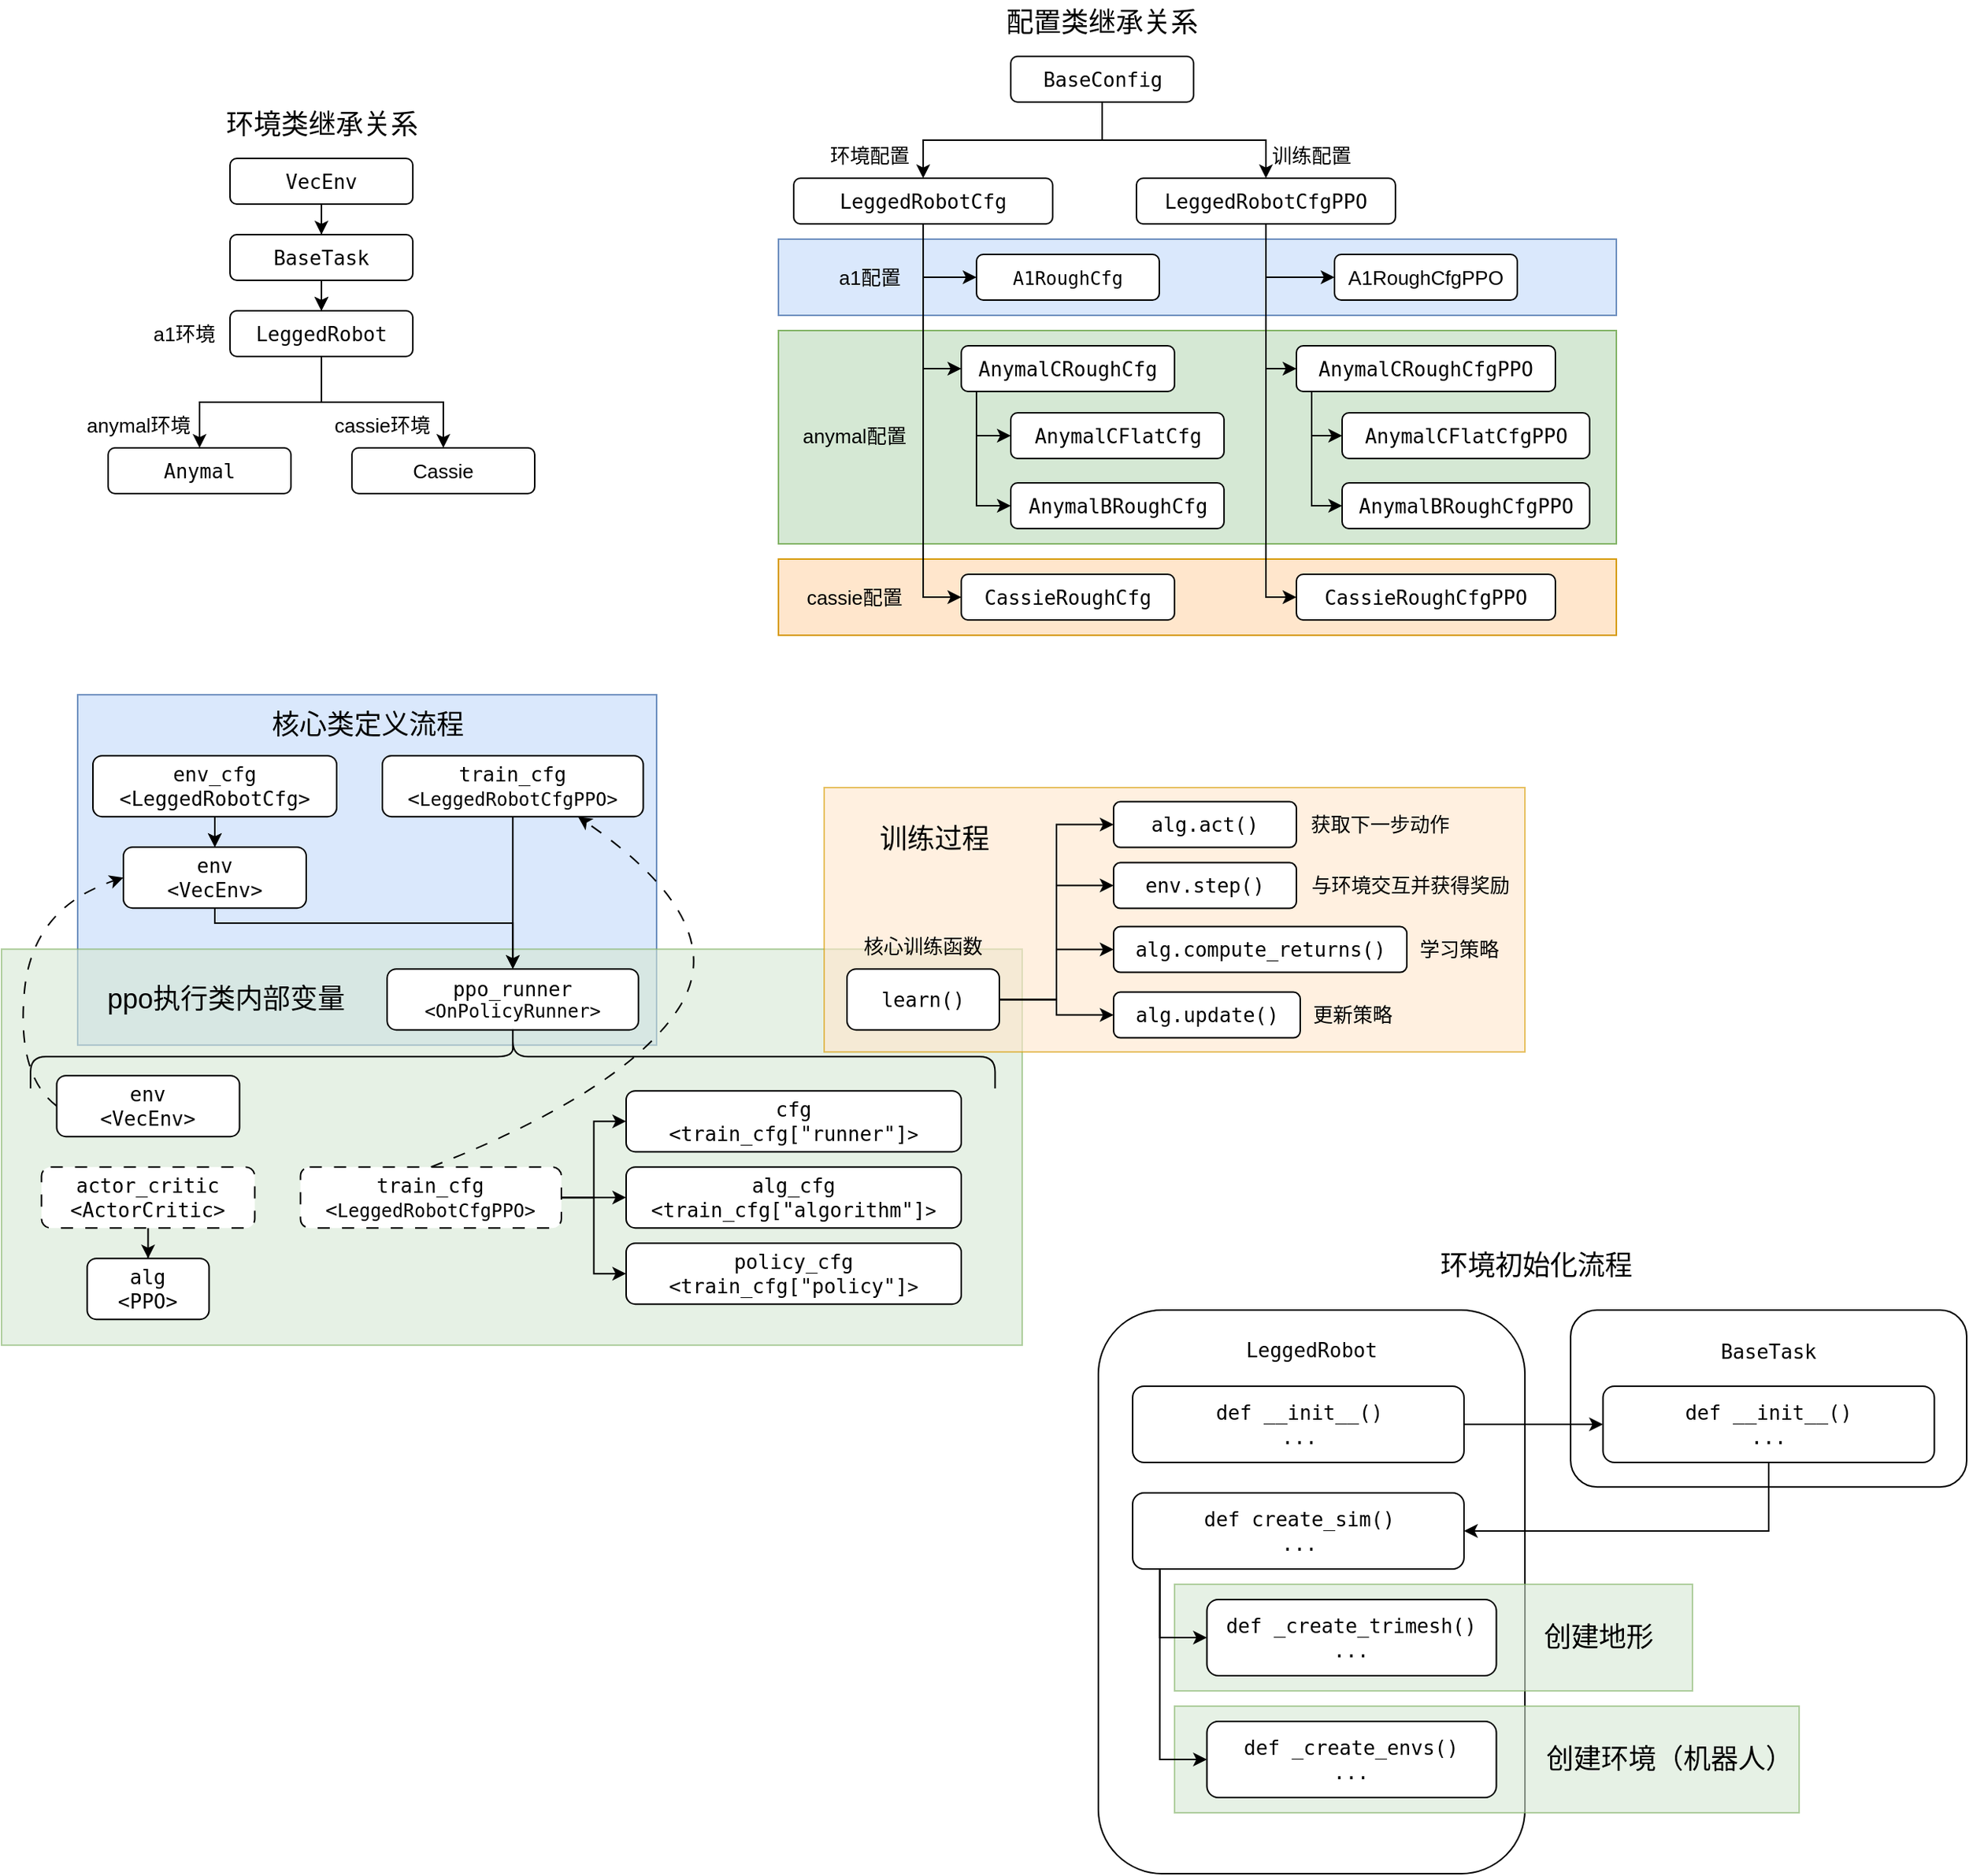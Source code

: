 <mxfile version="26.1.1">
  <diagram name="第 1 页" id="lFAaLo7huGlWTIp2Lcyf">
    <mxGraphModel dx="1609" dy="925" grid="1" gridSize="10" guides="1" tooltips="1" connect="1" arrows="1" fold="1" page="0" pageScale="1" pageWidth="1169" pageHeight="827" math="0" shadow="0">
      <root>
        <mxCell id="0" />
        <mxCell id="1" parent="0" />
        <mxCell id="sRRa5ox3voD3y4xhk1BD-7" value="&lt;div style=&quot;&quot;&gt;&lt;pre style=&quot;font-family: &amp;quot;JetBrains Mono&amp;quot;, monospace;&quot;&gt;&lt;font style=&quot;color: rgb(0, 0, 0); font-size: 13px;&quot;&gt;LeggedRobot&lt;/font&gt;&lt;/pre&gt;&lt;/div&gt;" style="whiteSpace=wrap;html=1;rounded=1;verticalAlign=top;labelPosition=center;verticalLabelPosition=middle;align=center;" vertex="1" parent="1">
          <mxGeometry x="780" y="870" width="280" height="370" as="geometry" />
        </mxCell>
        <mxCell id="sRRa5ox3voD3y4xhk1BD-22" value="" style="whiteSpace=wrap;html=1;fillColor=#d5e8d4;strokeColor=#82b366;opacity=60;" vertex="1" parent="1">
          <mxGeometry x="830" y="1130" width="410" height="70" as="geometry" />
        </mxCell>
        <mxCell id="sRRa5ox3voD3y4xhk1BD-21" value="" style="whiteSpace=wrap;html=1;fillColor=#d5e8d4;strokeColor=#82b366;opacity=60;" vertex="1" parent="1">
          <mxGeometry x="830" y="1050" width="340" height="70" as="geometry" />
        </mxCell>
        <mxCell id="aV0WmB5eCgnft24G8K-M-15" value="" style="whiteSpace=wrap;html=1;fillColor=#dae8fc;strokeColor=#6c8ebf;" parent="1" vertex="1">
          <mxGeometry x="110" y="466.07" width="380" height="230" as="geometry" />
        </mxCell>
        <mxCell id="aV0WmB5eCgnft24G8K-M-19" value="" style="whiteSpace=wrap;html=1;fillColor=#d5e8d4;strokeColor=#82b366;opacity=60;" parent="1" vertex="1">
          <mxGeometry x="60" y="633.07" width="670" height="260" as="geometry" />
        </mxCell>
        <mxCell id="UPVmFBT0MDqUm_56yAkY-56" value="" style="whiteSpace=wrap;html=1;fillColor=#ffe6cc;strokeColor=#d79b00;" parent="1" vertex="1">
          <mxGeometry x="570" y="377" width="550" height="50" as="geometry" />
        </mxCell>
        <mxCell id="UPVmFBT0MDqUm_56yAkY-54" value="" style="whiteSpace=wrap;html=1;fillColor=#d5e8d4;strokeColor=#82b366;" parent="1" vertex="1">
          <mxGeometry x="570" y="227" width="550" height="140" as="geometry" />
        </mxCell>
        <mxCell id="UPVmFBT0MDqUm_56yAkY-38" value="" style="whiteSpace=wrap;html=1;fillColor=#dae8fc;strokeColor=#6c8ebf;" parent="1" vertex="1">
          <mxGeometry x="570" y="167" width="550" height="50" as="geometry" />
        </mxCell>
        <mxCell id="Xk9EZmTTloKpiQCqurxU-3" value="" style="edgeStyle=orthogonalEdgeStyle;rounded=0;orthogonalLoop=1;jettySize=auto;html=1;" parent="1" source="Xk9EZmTTloKpiQCqurxU-1" target="Xk9EZmTTloKpiQCqurxU-2" edge="1">
          <mxGeometry relative="1" as="geometry" />
        </mxCell>
        <mxCell id="aV0WmB5eCgnft24G8K-M-26" value="" style="edgeStyle=orthogonalEdgeStyle;rounded=0;orthogonalLoop=1;jettySize=auto;html=1;" parent="1" source="Xk9EZmTTloKpiQCqurxU-1" target="Xk9EZmTTloKpiQCqurxU-4" edge="1">
          <mxGeometry relative="1" as="geometry" />
        </mxCell>
        <mxCell id="Xk9EZmTTloKpiQCqurxU-1" value="&lt;div&gt;&lt;pre style=&quot;font-family: &amp;quot;JetBrains Mono&amp;quot;, monospace;&quot;&gt;&lt;font style=&quot;color: rgb(0, 0, 0); font-size: 13px;&quot;&gt;VecEnv&lt;/font&gt;&lt;/pre&gt;&lt;/div&gt;" style="rounded=1;whiteSpace=wrap;html=1;" parent="1" vertex="1">
          <mxGeometry x="210" y="114" width="120" height="30" as="geometry" />
        </mxCell>
        <mxCell id="Xk9EZmTTloKpiQCqurxU-5" value="" style="edgeStyle=orthogonalEdgeStyle;rounded=0;orthogonalLoop=1;jettySize=auto;html=1;" parent="1" source="Xk9EZmTTloKpiQCqurxU-2" target="Xk9EZmTTloKpiQCqurxU-4" edge="1">
          <mxGeometry relative="1" as="geometry" />
        </mxCell>
        <mxCell id="Xk9EZmTTloKpiQCqurxU-2" value="&lt;div&gt;&lt;pre style=&quot;font-family: &amp;quot;JetBrains Mono&amp;quot;, monospace; font-size: 9.8pt;&quot;&gt;&lt;span&gt;&lt;font style=&quot;color: rgb(0, 0, 0);&quot;&gt;BaseTask&lt;/font&gt;&lt;/span&gt;&lt;/pre&gt;&lt;/div&gt;" style="whiteSpace=wrap;html=1;rounded=1;" parent="1" vertex="1">
          <mxGeometry x="210" y="164" width="120" height="30" as="geometry" />
        </mxCell>
        <mxCell id="Xk9EZmTTloKpiQCqurxU-9" value="" style="edgeStyle=orthogonalEdgeStyle;rounded=0;orthogonalLoop=1;jettySize=auto;html=1;" parent="1" source="Xk9EZmTTloKpiQCqurxU-4" target="Xk9EZmTTloKpiQCqurxU-8" edge="1">
          <mxGeometry relative="1" as="geometry" />
        </mxCell>
        <mxCell id="Xk9EZmTTloKpiQCqurxU-12" value="" style="edgeStyle=orthogonalEdgeStyle;rounded=0;orthogonalLoop=1;jettySize=auto;html=1;" parent="1" source="Xk9EZmTTloKpiQCqurxU-4" target="Xk9EZmTTloKpiQCqurxU-11" edge="1">
          <mxGeometry relative="1" as="geometry" />
        </mxCell>
        <mxCell id="Xk9EZmTTloKpiQCqurxU-4" value="&lt;div style=&quot;&quot;&gt;&lt;pre style=&quot;font-family: &amp;quot;JetBrains Mono&amp;quot;, monospace;&quot;&gt;&lt;font style=&quot;color: rgb(0, 0, 0); font-size: 13px;&quot;&gt;LeggedRobot&lt;/font&gt;&lt;/pre&gt;&lt;/div&gt;" style="whiteSpace=wrap;html=1;rounded=1;" parent="1" vertex="1">
          <mxGeometry x="210" y="214" width="120" height="30" as="geometry" />
        </mxCell>
        <mxCell id="Xk9EZmTTloKpiQCqurxU-6" value="&lt;font style=&quot;font-size: 18px;&quot;&gt;环境类继承关系&lt;/font&gt;" style="text;strokeColor=none;align=center;fillColor=none;html=1;verticalAlign=middle;whiteSpace=wrap;rounded=0;" parent="1" vertex="1">
          <mxGeometry x="202.5" y="77" width="135" height="30" as="geometry" />
        </mxCell>
        <mxCell id="Xk9EZmTTloKpiQCqurxU-7" value="&lt;font style=&quot;font-size: 13px;&quot;&gt;a1环境&lt;/font&gt;" style="text;strokeColor=none;align=center;fillColor=none;html=1;verticalAlign=middle;whiteSpace=wrap;rounded=0;" parent="1" vertex="1">
          <mxGeometry x="150" y="214" width="60" height="30" as="geometry" />
        </mxCell>
        <mxCell id="Xk9EZmTTloKpiQCqurxU-8" value="&lt;div style=&quot;&quot;&gt;&lt;pre style=&quot;font-family: &amp;quot;JetBrains Mono&amp;quot;, monospace;&quot;&gt;&lt;font style=&quot;color: rgb(0, 0, 0); font-size: 13px;&quot;&gt;Anymal&lt;/font&gt;&lt;/pre&gt;&lt;/div&gt;" style="whiteSpace=wrap;html=1;rounded=1;" parent="1" vertex="1">
          <mxGeometry x="130" y="304" width="120" height="30" as="geometry" />
        </mxCell>
        <mxCell id="Xk9EZmTTloKpiQCqurxU-10" value="&lt;font style=&quot;font-size: 13px;&quot;&gt;anymal环境&lt;/font&gt;" style="text;strokeColor=none;align=center;fillColor=none;html=1;verticalAlign=middle;whiteSpace=wrap;rounded=0;" parent="1" vertex="1">
          <mxGeometry x="110" y="274" width="80" height="30" as="geometry" />
        </mxCell>
        <mxCell id="Xk9EZmTTloKpiQCqurxU-11" value="&lt;font style=&quot;font-size: 13px;&quot;&gt;Cassie&lt;/font&gt;" style="whiteSpace=wrap;html=1;rounded=1;" parent="1" vertex="1">
          <mxGeometry x="290" y="304" width="120" height="30" as="geometry" />
        </mxCell>
        <mxCell id="Xk9EZmTTloKpiQCqurxU-13" value="&lt;font style=&quot;font-size: 13px;&quot;&gt;cassie环境&lt;/font&gt;" style="text;strokeColor=none;align=center;fillColor=none;html=1;verticalAlign=middle;whiteSpace=wrap;rounded=0;" parent="1" vertex="1">
          <mxGeometry x="270" y="274" width="80" height="30" as="geometry" />
        </mxCell>
        <mxCell id="UPVmFBT0MDqUm_56yAkY-1" value="" style="edgeStyle=orthogonalEdgeStyle;rounded=0;orthogonalLoop=1;jettySize=auto;html=1;" parent="1" source="UPVmFBT0MDqUm_56yAkY-2" target="UPVmFBT0MDqUm_56yAkY-4" edge="1">
          <mxGeometry relative="1" as="geometry" />
        </mxCell>
        <mxCell id="UPVmFBT0MDqUm_56yAkY-16" style="edgeStyle=orthogonalEdgeStyle;rounded=0;orthogonalLoop=1;jettySize=auto;html=1;exitX=0.5;exitY=1;exitDx=0;exitDy=0;entryX=0.5;entryY=0;entryDx=0;entryDy=0;" parent="1" source="UPVmFBT0MDqUm_56yAkY-2" target="UPVmFBT0MDqUm_56yAkY-14" edge="1">
          <mxGeometry relative="1" as="geometry" />
        </mxCell>
        <mxCell id="UPVmFBT0MDqUm_56yAkY-2" value="&lt;div&gt;&lt;pre style=&quot;font-family: &amp;quot;JetBrains Mono&amp;quot;, monospace;&quot;&gt;&lt;font style=&quot;color: rgb(0, 0, 0); font-size: 13px;&quot;&gt;BaseConfig&lt;/font&gt;&lt;/pre&gt;&lt;/div&gt;" style="rounded=1;whiteSpace=wrap;html=1;" parent="1" vertex="1">
          <mxGeometry x="722.5" y="47" width="120" height="30" as="geometry" />
        </mxCell>
        <mxCell id="UPVmFBT0MDqUm_56yAkY-24" style="edgeStyle=orthogonalEdgeStyle;rounded=0;orthogonalLoop=1;jettySize=auto;html=1;exitX=0.5;exitY=1;exitDx=0;exitDy=0;entryX=0;entryY=0.5;entryDx=0;entryDy=0;" parent="1" source="UPVmFBT0MDqUm_56yAkY-4" target="UPVmFBT0MDqUm_56yAkY-19" edge="1">
          <mxGeometry relative="1" as="geometry" />
        </mxCell>
        <mxCell id="UPVmFBT0MDqUm_56yAkY-35" style="edgeStyle=orthogonalEdgeStyle;rounded=0;orthogonalLoop=1;jettySize=auto;html=1;exitX=0.5;exitY=1;exitDx=0;exitDy=0;entryX=0;entryY=0.5;entryDx=0;entryDy=0;" parent="1" source="UPVmFBT0MDqUm_56yAkY-4" target="UPVmFBT0MDqUm_56yAkY-51" edge="1">
          <mxGeometry relative="1" as="geometry">
            <mxPoint x="910" y="252.0" as="targetPoint" />
          </mxGeometry>
        </mxCell>
        <mxCell id="UPVmFBT0MDqUm_56yAkY-36" style="edgeStyle=orthogonalEdgeStyle;rounded=0;orthogonalLoop=1;jettySize=auto;html=1;exitX=0.5;exitY=1;exitDx=0;exitDy=0;entryX=0;entryY=0.5;entryDx=0;entryDy=0;" parent="1" source="UPVmFBT0MDqUm_56yAkY-4" target="UPVmFBT0MDqUm_56yAkY-34" edge="1">
          <mxGeometry relative="1" as="geometry" />
        </mxCell>
        <mxCell id="UPVmFBT0MDqUm_56yAkY-4" value="&lt;pre style=&quot;&quot;&gt;&lt;font face=&quot;JetBrains Mono, monospace&quot;&gt;&lt;font style=&quot;font-size: 13px;&quot;&gt;LeggedRobotCfgPPO&lt;/font&gt;&lt;span style=&quot;font-size: 9.8pt;&quot;&gt;&lt;/span&gt;&lt;/font&gt;&lt;/pre&gt;" style="whiteSpace=wrap;html=1;rounded=1;" parent="1" vertex="1">
          <mxGeometry x="805" y="127" width="170" height="30" as="geometry" />
        </mxCell>
        <mxCell id="UPVmFBT0MDqUm_56yAkY-8" value="&lt;font style=&quot;font-size: 18px;&quot;&gt;配置类继承关系&lt;/font&gt;" style="text;strokeColor=none;align=center;fillColor=none;html=1;verticalAlign=middle;whiteSpace=wrap;rounded=0;" parent="1" vertex="1">
          <mxGeometry x="715" y="10" width="135" height="30" as="geometry" />
        </mxCell>
        <mxCell id="UPVmFBT0MDqUm_56yAkY-9" value="&lt;font style=&quot;font-size: 13px;&quot;&gt;a1配置&lt;/font&gt;" style="text;strokeColor=none;align=center;fillColor=none;html=1;verticalAlign=middle;whiteSpace=wrap;rounded=0;" parent="1" vertex="1">
          <mxGeometry x="600" y="177" width="60" height="30" as="geometry" />
        </mxCell>
        <mxCell id="UPVmFBT0MDqUm_56yAkY-11" value="&lt;font style=&quot;font-size: 13px;&quot;&gt;anymal配置&lt;/font&gt;" style="text;strokeColor=none;align=center;fillColor=none;html=1;verticalAlign=middle;whiteSpace=wrap;rounded=0;" parent="1" vertex="1">
          <mxGeometry x="580" y="281" width="80" height="30" as="geometry" />
        </mxCell>
        <mxCell id="UPVmFBT0MDqUm_56yAkY-13" value="&lt;font style=&quot;font-size: 13px;&quot;&gt;cassie配置&lt;/font&gt;" style="text;strokeColor=none;align=center;fillColor=none;html=1;verticalAlign=middle;whiteSpace=wrap;rounded=0;" parent="1" vertex="1">
          <mxGeometry x="580" y="387" width="80" height="30" as="geometry" />
        </mxCell>
        <mxCell id="UPVmFBT0MDqUm_56yAkY-18" style="edgeStyle=orthogonalEdgeStyle;rounded=0;orthogonalLoop=1;jettySize=auto;html=1;exitX=0.5;exitY=1;exitDx=0;exitDy=0;entryX=0;entryY=0.5;entryDx=0;entryDy=0;" parent="1" source="UPVmFBT0MDqUm_56yAkY-14" target="UPVmFBT0MDqUm_56yAkY-17" edge="1">
          <mxGeometry relative="1" as="geometry">
            <mxPoint x="690" y="227" as="targetPoint" />
            <Array as="points">
              <mxPoint x="665" y="192" />
            </Array>
          </mxGeometry>
        </mxCell>
        <mxCell id="UPVmFBT0MDqUm_56yAkY-30" style="edgeStyle=orthogonalEdgeStyle;rounded=0;orthogonalLoop=1;jettySize=auto;html=1;exitX=0.5;exitY=1;exitDx=0;exitDy=0;entryX=0;entryY=0.5;entryDx=0;entryDy=0;" parent="1" source="UPVmFBT0MDqUm_56yAkY-14" target="UPVmFBT0MDqUm_56yAkY-29" edge="1">
          <mxGeometry relative="1" as="geometry" />
        </mxCell>
        <mxCell id="UPVmFBT0MDqUm_56yAkY-37" style="edgeStyle=orthogonalEdgeStyle;rounded=0;orthogonalLoop=1;jettySize=auto;html=1;exitX=0.5;exitY=1;exitDx=0;exitDy=0;entryX=0;entryY=0.5;entryDx=0;entryDy=0;" parent="1" source="UPVmFBT0MDqUm_56yAkY-14" target="UPVmFBT0MDqUm_56yAkY-32" edge="1">
          <mxGeometry relative="1" as="geometry" />
        </mxCell>
        <mxCell id="UPVmFBT0MDqUm_56yAkY-14" value="&lt;pre style=&quot;&quot;&gt;&lt;font style=&quot;font-size: 13px;&quot; face=&quot;JetBrains Mono, monospace&quot;&gt;LeggedRobotCfg&lt;/font&gt;&lt;/pre&gt;" style="whiteSpace=wrap;html=1;rounded=1;" parent="1" vertex="1">
          <mxGeometry x="580" y="127" width="170" height="30" as="geometry" />
        </mxCell>
        <mxCell id="UPVmFBT0MDqUm_56yAkY-17" value="&lt;div style=&quot;&quot;&gt;&lt;pre style=&quot;&quot;&gt;&lt;font face=&quot;JetBrains Mono, monospace&quot;&gt;&lt;font&gt;A1RoughCfg&lt;/font&gt;&lt;span style=&quot;font-size: 9.8pt;&quot;&gt;&lt;/span&gt;&lt;/font&gt;&lt;/pre&gt;&lt;/div&gt;" style="whiteSpace=wrap;html=1;rounded=1;" parent="1" vertex="1">
          <mxGeometry x="700" y="177" width="120" height="30" as="geometry" />
        </mxCell>
        <mxCell id="UPVmFBT0MDqUm_56yAkY-19" value="&lt;font style=&quot;font-size: 13px;&quot;&gt;A1RoughCfgPPO&lt;/font&gt;" style="whiteSpace=wrap;html=1;rounded=1;" parent="1" vertex="1">
          <mxGeometry x="935" y="177" width="120" height="30" as="geometry" />
        </mxCell>
        <mxCell id="UPVmFBT0MDqUm_56yAkY-47" style="edgeStyle=orthogonalEdgeStyle;rounded=0;orthogonalLoop=1;jettySize=auto;html=1;exitX=0.25;exitY=1;exitDx=0;exitDy=0;entryX=0;entryY=0.5;entryDx=0;entryDy=0;" parent="1" source="UPVmFBT0MDqUm_56yAkY-29" target="UPVmFBT0MDqUm_56yAkY-40" edge="1">
          <mxGeometry relative="1" as="geometry">
            <Array as="points">
              <mxPoint x="700" y="267" />
              <mxPoint x="700" y="296" />
            </Array>
          </mxGeometry>
        </mxCell>
        <mxCell id="UPVmFBT0MDqUm_56yAkY-48" style="edgeStyle=orthogonalEdgeStyle;rounded=0;orthogonalLoop=1;jettySize=auto;html=1;exitX=0.25;exitY=1;exitDx=0;exitDy=0;entryX=0;entryY=0.5;entryDx=0;entryDy=0;" parent="1" source="UPVmFBT0MDqUm_56yAkY-29" target="UPVmFBT0MDqUm_56yAkY-46" edge="1">
          <mxGeometry relative="1" as="geometry">
            <Array as="points">
              <mxPoint x="700" y="267" />
              <mxPoint x="700" y="342" />
            </Array>
          </mxGeometry>
        </mxCell>
        <mxCell id="UPVmFBT0MDqUm_56yAkY-29" value="&lt;div style=&quot;&quot;&gt;&lt;pre style=&quot;&quot;&gt;&lt;font style=&quot;font-size: 13px;&quot; face=&quot;JetBrains Mono, monospace&quot;&gt;AnymalCRoughCfg&lt;/font&gt;&lt;/pre&gt;&lt;/div&gt;" style="whiteSpace=wrap;html=1;rounded=1;" parent="1" vertex="1">
          <mxGeometry x="690" y="237" width="140" height="30" as="geometry" />
        </mxCell>
        <mxCell id="UPVmFBT0MDqUm_56yAkY-32" value="&lt;div style=&quot;&quot;&gt;&lt;pre style=&quot;&quot;&gt;&lt;font style=&quot;font-size: 13px;&quot; face=&quot;JetBrains Mono, monospace&quot;&gt;CassieRoughCfg&lt;/font&gt;&lt;/pre&gt;&lt;/div&gt;" style="whiteSpace=wrap;html=1;rounded=1;" parent="1" vertex="1">
          <mxGeometry x="690" y="387" width="140" height="30" as="geometry" />
        </mxCell>
        <mxCell id="UPVmFBT0MDqUm_56yAkY-34" value="&lt;div style=&quot;&quot;&gt;&lt;pre style=&quot;&quot;&gt;&lt;font style=&quot;font-size: 13px;&quot; face=&quot;JetBrains Mono, monospace&quot;&gt;CassieRoughCfgPPO&lt;/font&gt;&lt;/pre&gt;&lt;/div&gt;" style="whiteSpace=wrap;html=1;rounded=1;" parent="1" vertex="1">
          <mxGeometry x="910" y="387" width="170" height="30" as="geometry" />
        </mxCell>
        <mxCell id="UPVmFBT0MDqUm_56yAkY-40" value="&lt;div style=&quot;&quot;&gt;&lt;pre style=&quot;&quot;&gt;&lt;font face=&quot;JetBrains Mono, monospace&quot;&gt;&lt;span style=&quot;font-size: 13px;&quot;&gt;AnymalCFlatCfg&lt;/span&gt;&lt;/font&gt;&lt;/pre&gt;&lt;/div&gt;" style="whiteSpace=wrap;html=1;rounded=1;" parent="1" vertex="1">
          <mxGeometry x="722.5" y="281" width="140" height="30" as="geometry" />
        </mxCell>
        <mxCell id="UPVmFBT0MDqUm_56yAkY-46" value="&lt;div style=&quot;&quot;&gt;&lt;pre style=&quot;&quot;&gt;&lt;font face=&quot;JetBrains Mono, monospace&quot;&gt;&lt;span style=&quot;font-size: 13px;&quot;&gt;AnymalBRoughCfg&lt;/span&gt;&lt;/font&gt;&lt;/pre&gt;&lt;/div&gt;" style="whiteSpace=wrap;html=1;rounded=1;" parent="1" vertex="1">
          <mxGeometry x="722.5" y="327" width="140" height="30" as="geometry" />
        </mxCell>
        <mxCell id="UPVmFBT0MDqUm_56yAkY-49" style="edgeStyle=orthogonalEdgeStyle;rounded=0;orthogonalLoop=1;jettySize=auto;html=1;exitX=0.25;exitY=1;exitDx=0;exitDy=0;entryX=0;entryY=0.5;entryDx=0;entryDy=0;" parent="1" source="UPVmFBT0MDqUm_56yAkY-51" target="UPVmFBT0MDqUm_56yAkY-52" edge="1">
          <mxGeometry relative="1" as="geometry">
            <Array as="points">
              <mxPoint x="920" y="267" />
              <mxPoint x="920" y="296" />
            </Array>
          </mxGeometry>
        </mxCell>
        <mxCell id="UPVmFBT0MDqUm_56yAkY-50" style="edgeStyle=orthogonalEdgeStyle;rounded=0;orthogonalLoop=1;jettySize=auto;html=1;exitX=0.25;exitY=1;exitDx=0;exitDy=0;entryX=0;entryY=0.5;entryDx=0;entryDy=0;" parent="1" source="UPVmFBT0MDqUm_56yAkY-51" target="UPVmFBT0MDqUm_56yAkY-53" edge="1">
          <mxGeometry relative="1" as="geometry">
            <Array as="points">
              <mxPoint x="920" y="267" />
              <mxPoint x="920" y="342" />
            </Array>
          </mxGeometry>
        </mxCell>
        <mxCell id="UPVmFBT0MDqUm_56yAkY-51" value="&lt;div style=&quot;&quot;&gt;&lt;pre style=&quot;&quot;&gt;&lt;pre&gt;&lt;font style=&quot;font-size: 13px;&quot; face=&quot;JetBrains Mono, monospace&quot;&gt;AnymalCRoughCfgPPO&lt;/font&gt;&lt;/pre&gt;&lt;/pre&gt;&lt;/div&gt;" style="whiteSpace=wrap;html=1;rounded=1;" parent="1" vertex="1">
          <mxGeometry x="910" y="237" width="170" height="30" as="geometry" />
        </mxCell>
        <mxCell id="UPVmFBT0MDqUm_56yAkY-52" value="&lt;div style=&quot;&quot;&gt;&lt;pre style=&quot;&quot;&gt;&lt;pre&gt;&lt;font face=&quot;JetBrains Mono, monospace&quot;&gt;&lt;span style=&quot;font-size: 13px;&quot;&gt;AnymalCFlatCfgPPO&lt;/span&gt;&lt;/font&gt;&lt;/pre&gt;&lt;/pre&gt;&lt;/div&gt;" style="whiteSpace=wrap;html=1;rounded=1;" parent="1" vertex="1">
          <mxGeometry x="940" y="281" width="162.5" height="30" as="geometry" />
        </mxCell>
        <mxCell id="UPVmFBT0MDqUm_56yAkY-53" value="&lt;div style=&quot;&quot;&gt;&lt;pre style=&quot;&quot;&gt;&lt;font face=&quot;JetBrains Mono, monospace&quot;&gt;&lt;span style=&quot;font-size: 13px;&quot;&gt;AnymalBRoughCfgPPO&lt;/span&gt;&lt;/font&gt;&lt;/pre&gt;&lt;/div&gt;" style="whiteSpace=wrap;html=1;rounded=1;" parent="1" vertex="1">
          <mxGeometry x="940" y="327" width="162.5" height="30" as="geometry" />
        </mxCell>
        <mxCell id="UPVmFBT0MDqUm_56yAkY-57" value="&lt;font style=&quot;font-size: 13px;&quot;&gt;环境配置&lt;/font&gt;" style="text;strokeColor=none;align=center;fillColor=none;html=1;verticalAlign=middle;whiteSpace=wrap;rounded=0;" parent="1" vertex="1">
          <mxGeometry x="600" y="97" width="60" height="30" as="geometry" />
        </mxCell>
        <mxCell id="UPVmFBT0MDqUm_56yAkY-58" value="&lt;font style=&quot;font-size: 13px;&quot;&gt;训练配置&lt;/font&gt;" style="text;strokeColor=none;align=center;fillColor=none;html=1;verticalAlign=middle;whiteSpace=wrap;rounded=0;" parent="1" vertex="1">
          <mxGeometry x="890" y="97" width="60" height="30" as="geometry" />
        </mxCell>
        <mxCell id="aV0WmB5eCgnft24G8K-M-1" value="&lt;pre style=&quot;font-family: &amp;quot;JetBrains Mono&amp;quot;, monospace;&quot;&gt;&lt;font style=&quot;color: rgb(0, 0, 0);&quot;&gt;&lt;span style=&quot;font-size: 13px;&quot;&gt;ppo_runner&lt;br/&gt;&lt;/span&gt;&lt;/font&gt;&amp;lt;OnPolicyRunner&amp;gt;&lt;/pre&gt;" style="rounded=1;whiteSpace=wrap;html=1;" parent="1" vertex="1">
          <mxGeometry x="313.13" y="646.07" width="165" height="40" as="geometry" />
        </mxCell>
        <mxCell id="aV0WmB5eCgnft24G8K-M-2" value="&lt;font style=&quot;font-size: 18px;&quot;&gt;核心类定义流程&lt;/font&gt;" style="text;strokeColor=none;align=center;fillColor=none;html=1;verticalAlign=middle;whiteSpace=wrap;rounded=0;" parent="1" vertex="1">
          <mxGeometry x="232.5" y="471.07" width="135" height="30" as="geometry" />
        </mxCell>
        <mxCell id="aV0WmB5eCgnft24G8K-M-14" style="edgeStyle=orthogonalEdgeStyle;rounded=0;orthogonalLoop=1;jettySize=auto;html=1;exitX=0.5;exitY=1;exitDx=0;exitDy=0;entryX=0.5;entryY=0;entryDx=0;entryDy=0;" parent="1" source="aV0WmB5eCgnft24G8K-M-3" target="aV0WmB5eCgnft24G8K-M-1" edge="1">
          <mxGeometry relative="1" as="geometry">
            <Array as="points">
              <mxPoint x="200" y="616.07" />
              <mxPoint x="396" y="616.07" />
            </Array>
          </mxGeometry>
        </mxCell>
        <mxCell id="aV0WmB5eCgnft24G8K-M-3" value="&lt;pre style=&quot;font-family: &amp;quot;JetBrains Mono&amp;quot;, monospace;&quot;&gt;&lt;font style=&quot;color: rgb(0, 0, 0); font-size: 13px;&quot;&gt;env&lt;br/&gt;&amp;lt;VecEnv&amp;gt;&lt;/font&gt;&lt;/pre&gt;" style="rounded=1;whiteSpace=wrap;html=1;" parent="1" vertex="1">
          <mxGeometry x="140.01" y="566.07" width="120" height="40" as="geometry" />
        </mxCell>
        <mxCell id="aV0WmB5eCgnft24G8K-M-12" value="" style="edgeStyle=orthogonalEdgeStyle;rounded=0;orthogonalLoop=1;jettySize=auto;html=1;exitX=0.5;exitY=1;exitDx=0;exitDy=0;" parent="1" source="aV0WmB5eCgnft24G8K-M-4" target="aV0WmB5eCgnft24G8K-M-1" edge="1">
          <mxGeometry relative="1" as="geometry" />
        </mxCell>
        <mxCell id="aV0WmB5eCgnft24G8K-M-4" value="&lt;pre style=&quot;font-family: &amp;quot;JetBrains Mono&amp;quot;, monospace;&quot;&gt;&lt;font style=&quot;color: rgb(0, 0, 0); font-size: 13px;&quot;&gt;train_cfg&lt;br/&gt;&amp;lt;&lt;/font&gt;LeggedRobotCfgPPO&amp;gt;&lt;/pre&gt;" style="rounded=1;whiteSpace=wrap;html=1;" parent="1" vertex="1">
          <mxGeometry x="310" y="506.07" width="171.25" height="40" as="geometry" />
        </mxCell>
        <mxCell id="aV0WmB5eCgnft24G8K-M-11" value="" style="edgeStyle=orthogonalEdgeStyle;rounded=0;orthogonalLoop=1;jettySize=auto;html=1;" parent="1" source="aV0WmB5eCgnft24G8K-M-10" target="aV0WmB5eCgnft24G8K-M-3" edge="1">
          <mxGeometry relative="1" as="geometry" />
        </mxCell>
        <mxCell id="aV0WmB5eCgnft24G8K-M-13" style="edgeStyle=orthogonalEdgeStyle;rounded=0;orthogonalLoop=1;jettySize=auto;html=1;" parent="1" source="aV0WmB5eCgnft24G8K-M-10" target="aV0WmB5eCgnft24G8K-M-3" edge="1">
          <mxGeometry relative="1" as="geometry" />
        </mxCell>
        <mxCell id="aV0WmB5eCgnft24G8K-M-10" value="&lt;pre style=&quot;font-family: &amp;quot;JetBrains Mono&amp;quot;, monospace;&quot;&gt;&lt;font style=&quot;color: rgb(0, 0, 0); font-size: 13px;&quot;&gt;env_cfg&lt;br&gt;&amp;lt;LeggedRobotCfg&amp;gt;&lt;/font&gt;&lt;/pre&gt;" style="rounded=1;whiteSpace=wrap;html=1;" parent="1" vertex="1">
          <mxGeometry x="120" y="506.07" width="160" height="40" as="geometry" />
        </mxCell>
        <mxCell id="aV0WmB5eCgnft24G8K-M-16" value="" style="shape=curlyBracket;whiteSpace=wrap;html=1;rounded=1;labelPosition=left;verticalLabelPosition=middle;align=right;verticalAlign=middle;rotation=90;size=0.5;" parent="1" vertex="1">
          <mxGeometry x="374.69" y="387" width="41.89" height="633.13" as="geometry" />
        </mxCell>
        <mxCell id="aV0WmB5eCgnft24G8K-M-36" style="edgeStyle=orthogonalEdgeStyle;rounded=0;orthogonalLoop=1;jettySize=auto;html=1;exitX=0.5;exitY=1;exitDx=0;exitDy=0;" parent="1" source="aV0WmB5eCgnft24G8K-M-20" target="aV0WmB5eCgnft24G8K-M-21" edge="1">
          <mxGeometry relative="1" as="geometry" />
        </mxCell>
        <mxCell id="aV0WmB5eCgnft24G8K-M-20" value="&lt;pre style=&quot;font-family: &amp;quot;JetBrains Mono&amp;quot;, monospace;&quot;&gt;&lt;font style=&quot;color: rgb(0, 0, 0); font-size: 13px;&quot;&gt;actor_critic&lt;br&gt;&amp;lt;ActorCritic&amp;gt;&lt;/font&gt;&lt;/pre&gt;" style="rounded=1;whiteSpace=wrap;html=1;dashed=1;dashPattern=8 8;" parent="1" vertex="1">
          <mxGeometry x="86.24" y="776.07" width="140" height="40" as="geometry" />
        </mxCell>
        <mxCell id="aV0WmB5eCgnft24G8K-M-21" value="&lt;pre style=&quot;font-family: &amp;quot;JetBrains Mono&amp;quot;, monospace;&quot;&gt;&lt;font style=&quot;color: rgb(0, 0, 0); font-size: 13px;&quot;&gt;alg&lt;br&gt;&amp;lt;PPO&amp;gt;&lt;/font&gt;&lt;/pre&gt;" style="rounded=1;whiteSpace=wrap;html=1;" parent="1" vertex="1">
          <mxGeometry x="116.24" y="836.07" width="80" height="40" as="geometry" />
        </mxCell>
        <mxCell id="aV0WmB5eCgnft24G8K-M-22" value="&lt;pre style=&quot;font-family: &amp;quot;JetBrains Mono&amp;quot;, monospace;&quot;&gt;&lt;font style=&quot;color: rgb(0, 0, 0); font-size: 13px;&quot;&gt;env&lt;br/&gt;&amp;lt;VecEnv&amp;gt;&lt;/font&gt;&lt;/pre&gt;" style="rounded=1;whiteSpace=wrap;html=1;" parent="1" vertex="1">
          <mxGeometry x="96.24" y="716.07" width="120" height="40" as="geometry" />
        </mxCell>
        <mxCell id="aV0WmB5eCgnft24G8K-M-30" value="" style="edgeStyle=orthogonalEdgeStyle;rounded=0;orthogonalLoop=1;jettySize=auto;html=1;entryX=0;entryY=0.5;entryDx=0;entryDy=0;" parent="1" source="aV0WmB5eCgnft24G8K-M-23" target="aV0WmB5eCgnft24G8K-M-29" edge="1">
          <mxGeometry relative="1" as="geometry" />
        </mxCell>
        <mxCell id="aV0WmB5eCgnft24G8K-M-32" style="edgeStyle=orthogonalEdgeStyle;rounded=0;orthogonalLoop=1;jettySize=auto;html=1;exitX=1;exitY=0.5;exitDx=0;exitDy=0;entryX=0;entryY=0.5;entryDx=0;entryDy=0;" parent="1" source="aV0WmB5eCgnft24G8K-M-23" target="aV0WmB5eCgnft24G8K-M-31" edge="1">
          <mxGeometry relative="1" as="geometry" />
        </mxCell>
        <mxCell id="aV0WmB5eCgnft24G8K-M-35" style="edgeStyle=orthogonalEdgeStyle;rounded=0;orthogonalLoop=1;jettySize=auto;html=1;exitX=1;exitY=0.5;exitDx=0;exitDy=0;entryX=0;entryY=0.5;entryDx=0;entryDy=0;" parent="1" source="aV0WmB5eCgnft24G8K-M-23" target="aV0WmB5eCgnft24G8K-M-34" edge="1">
          <mxGeometry relative="1" as="geometry" />
        </mxCell>
        <mxCell id="aV0WmB5eCgnft24G8K-M-23" value="&lt;pre style=&quot;font-family: &amp;quot;JetBrains Mono&amp;quot;, monospace;&quot;&gt;&lt;font style=&quot;color: rgb(0, 0, 0); font-size: 13px;&quot;&gt;train_cfg&lt;br/&gt;&amp;lt;&lt;/font&gt;LeggedRobotCfgPPO&amp;gt;&lt;/pre&gt;" style="rounded=1;whiteSpace=wrap;html=1;shadow=0;fillStyle=auto;glass=0;dashed=1;dashPattern=8 8;" parent="1" vertex="1">
          <mxGeometry x="256.25" y="776.07" width="171.25" height="40" as="geometry" />
        </mxCell>
        <mxCell id="aV0WmB5eCgnft24G8K-M-27" value="" style="curved=1;endArrow=classic;html=1;rounded=0;exitX=0.5;exitY=0;exitDx=0;exitDy=0;entryX=0.75;entryY=1;entryDx=0;entryDy=0;shadow=0;flowAnimation=0;dashed=1;dashPattern=8 8;" parent="1" source="aV0WmB5eCgnft24G8K-M-23" target="aV0WmB5eCgnft24G8K-M-4" edge="1">
          <mxGeometry width="50" height="50" relative="1" as="geometry">
            <mxPoint x="580" y="616.07" as="sourcePoint" />
            <mxPoint x="630" y="566.07" as="targetPoint" />
            <Array as="points">
              <mxPoint x="470" y="726.07" />
              <mxPoint x="540" y="616.07" />
            </Array>
          </mxGeometry>
        </mxCell>
        <mxCell id="aV0WmB5eCgnft24G8K-M-28" value="" style="curved=1;endArrow=classic;html=1;rounded=0;exitX=0;exitY=0.5;exitDx=0;exitDy=0;entryX=0;entryY=0.5;entryDx=0;entryDy=0;shadow=0;flowAnimation=0;dashed=1;dashPattern=8 8;" parent="1" source="aV0WmB5eCgnft24G8K-M-22" target="aV0WmB5eCgnft24G8K-M-3" edge="1">
          <mxGeometry width="50" height="50" relative="1" as="geometry">
            <mxPoint x="508" y="766.07" as="sourcePoint" />
            <mxPoint x="491" y="536.07" as="targetPoint" />
            <Array as="points">
              <mxPoint x="70" y="716.07" />
              <mxPoint x="80" y="606.07" />
            </Array>
          </mxGeometry>
        </mxCell>
        <mxCell id="aV0WmB5eCgnft24G8K-M-29" value="&lt;pre style=&quot;font-family: &amp;quot;JetBrains Mono&amp;quot;, monospace;&quot;&gt;&lt;font style=&quot;color: rgb(0, 0, 0); font-size: 13px;&quot;&gt;alg_cfg&lt;br&gt;&amp;lt;train_cfg[&quot;algorithm&quot;]&lt;/font&gt;&amp;gt;&lt;/pre&gt;" style="rounded=1;whiteSpace=wrap;html=1;" parent="1" vertex="1">
          <mxGeometry x="470.01" y="776.07" width="219.99" height="40" as="geometry" />
        </mxCell>
        <mxCell id="aV0WmB5eCgnft24G8K-M-31" value="&lt;pre style=&quot;font-family: &amp;quot;JetBrains Mono&amp;quot;, monospace;&quot;&gt;&lt;font style=&quot;color: rgb(0, 0, 0); font-size: 13px;&quot;&gt;policy_cfg&lt;br&gt;&amp;lt;train_cfg[&quot;policy&quot;]&lt;/font&gt;&amp;gt;&lt;/pre&gt;" style="rounded=1;whiteSpace=wrap;html=1;" parent="1" vertex="1">
          <mxGeometry x="470.01" y="826.07" width="219.99" height="40" as="geometry" />
        </mxCell>
        <mxCell id="aV0WmB5eCgnft24G8K-M-34" value="&lt;pre style=&quot;font-family: &amp;quot;JetBrains Mono&amp;quot;, monospace;&quot;&gt;&lt;font style=&quot;color: rgb(0, 0, 0); font-size: 13px;&quot;&gt;cfg&lt;br&gt;&amp;lt;train_cfg[&quot;runner&quot;]&lt;/font&gt;&amp;gt;&lt;/pre&gt;" style="rounded=1;whiteSpace=wrap;html=1;" parent="1" vertex="1">
          <mxGeometry x="470.01" y="726.07" width="219.99" height="40" as="geometry" />
        </mxCell>
        <mxCell id="zGbAVoRKd3wLSHQYyrgZ-3" value="&lt;span style=&quot;font-size: 18px;&quot;&gt;ppo执行类内部变量&lt;/span&gt;" style="text;strokeColor=none;align=center;fillColor=none;html=1;verticalAlign=middle;whiteSpace=wrap;rounded=0;" parent="1" vertex="1">
          <mxGeometry x="125" y="651.07" width="165" height="30" as="geometry" />
        </mxCell>
        <mxCell id="S9UefRIzzQcCCEtnv5j--9" value="" style="whiteSpace=wrap;html=1;fillColor=#ffe6cc;strokeColor=#d79b00;opacity=60;" parent="1" vertex="1">
          <mxGeometry x="600" y="527" width="460" height="173.57" as="geometry" />
        </mxCell>
        <mxCell id="I-v7yhdUH1Qv5PjGnzdB-1" value="&lt;pre style=&quot;font-family: &amp;quot;JetBrains Mono&amp;quot;, monospace;&quot;&gt;&lt;span style=&quot;font-size: 13px;&quot;&gt;learn()&lt;/span&gt;&lt;/pre&gt;" style="rounded=1;whiteSpace=wrap;html=1;" parent="1" vertex="1">
          <mxGeometry x="615" y="646.07" width="100" height="40" as="geometry" />
        </mxCell>
        <mxCell id="S9UefRIzzQcCCEtnv5j--1" value="" style="edgeStyle=orthogonalEdgeStyle;rounded=0;orthogonalLoop=1;jettySize=auto;html=1;entryX=0;entryY=0.5;entryDx=0;entryDy=0;exitX=1;exitY=0.5;exitDx=0;exitDy=0;" parent="1" source="I-v7yhdUH1Qv5PjGnzdB-1" target="S9UefRIzzQcCCEtnv5j--5" edge="1">
          <mxGeometry relative="1" as="geometry">
            <mxPoint x="723" y="731.07" as="sourcePoint" />
          </mxGeometry>
        </mxCell>
        <mxCell id="S9UefRIzzQcCCEtnv5j--2" value="" style="edgeStyle=orthogonalEdgeStyle;rounded=0;orthogonalLoop=1;jettySize=auto;html=1;entryX=0;entryY=0.5;entryDx=0;entryDy=0;exitX=1;exitY=0.5;exitDx=0;exitDy=0;" parent="1" source="I-v7yhdUH1Qv5PjGnzdB-1" target="S9UefRIzzQcCCEtnv5j--6" edge="1">
          <mxGeometry relative="1" as="geometry">
            <mxPoint x="723" y="731.07" as="sourcePoint" />
          </mxGeometry>
        </mxCell>
        <mxCell id="S9UefRIzzQcCCEtnv5j--3" value="" style="edgeStyle=orthogonalEdgeStyle;rounded=0;orthogonalLoop=1;jettySize=auto;html=1;entryX=0;entryY=0.5;entryDx=0;entryDy=0;exitX=1;exitY=0.5;exitDx=0;exitDy=0;" parent="1" source="I-v7yhdUH1Qv5PjGnzdB-1" target="S9UefRIzzQcCCEtnv5j--7" edge="1">
          <mxGeometry relative="1" as="geometry">
            <mxPoint x="723" y="731.07" as="sourcePoint" />
          </mxGeometry>
        </mxCell>
        <mxCell id="S9UefRIzzQcCCEtnv5j--4" style="edgeStyle=orthogonalEdgeStyle;rounded=0;orthogonalLoop=1;jettySize=auto;html=1;exitX=1;exitY=0.5;exitDx=0;exitDy=0;entryX=0;entryY=0.5;entryDx=0;entryDy=0;" parent="1" source="I-v7yhdUH1Qv5PjGnzdB-1" target="S9UefRIzzQcCCEtnv5j--8" edge="1">
          <mxGeometry relative="1" as="geometry">
            <mxPoint x="723" y="731.07" as="sourcePoint" />
          </mxGeometry>
        </mxCell>
        <mxCell id="S9UefRIzzQcCCEtnv5j--5" value="&lt;div&gt;&lt;pre style=&quot;font-family: &amp;quot;JetBrains Mono&amp;quot;, monospace;&quot;&gt;&lt;font style=&quot;color: rgb(0, 0, 0); font-size: 13px;&quot;&gt;alg.act()&lt;/font&gt;&lt;/pre&gt;&lt;/div&gt;" style="rounded=1;whiteSpace=wrap;html=1;" parent="1" vertex="1">
          <mxGeometry x="790" y="536.28" width="120" height="30" as="geometry" />
        </mxCell>
        <mxCell id="S9UefRIzzQcCCEtnv5j--6" value="&lt;div&gt;&lt;pre style=&quot;font-family: &amp;quot;JetBrains Mono&amp;quot;, monospace;&quot;&gt;&lt;font style=&quot;color: rgb(0, 0, 0); font-size: 13px;&quot;&gt;env.step()&lt;/font&gt;&lt;/pre&gt;&lt;/div&gt;" style="rounded=1;whiteSpace=wrap;html=1;" parent="1" vertex="1">
          <mxGeometry x="790" y="576.28" width="120" height="30" as="geometry" />
        </mxCell>
        <mxCell id="S9UefRIzzQcCCEtnv5j--7" value="&lt;div&gt;&lt;pre style=&quot;font-family: &amp;quot;JetBrains Mono&amp;quot;, monospace;&quot;&gt;&lt;font style=&quot;color: rgb(0, 0, 0); font-size: 13px;&quot;&gt;alg.compute_returns()&lt;/font&gt;&lt;/pre&gt;&lt;/div&gt;" style="rounded=1;whiteSpace=wrap;html=1;" parent="1" vertex="1">
          <mxGeometry x="790" y="618.28" width="192.5" height="30" as="geometry" />
        </mxCell>
        <mxCell id="S9UefRIzzQcCCEtnv5j--8" value="&lt;div&gt;&lt;pre style=&quot;font-family: &amp;quot;JetBrains Mono&amp;quot;, monospace;&quot;&gt;&lt;font style=&quot;color: rgb(0, 0, 0); font-size: 13px;&quot;&gt;alg.update()&lt;/font&gt;&lt;/pre&gt;&lt;/div&gt;" style="rounded=1;whiteSpace=wrap;html=1;" parent="1" vertex="1">
          <mxGeometry x="790" y="661.28" width="122.5" height="30" as="geometry" />
        </mxCell>
        <mxCell id="S9UefRIzzQcCCEtnv5j--10" value="&lt;span style=&quot;font-size: 13px;&quot;&gt;获取下一步动作&lt;/span&gt;" style="text;strokeColor=none;align=center;fillColor=none;html=1;verticalAlign=middle;whiteSpace=wrap;rounded=0;" parent="1" vertex="1">
          <mxGeometry x="910" y="536.07" width="110" height="30" as="geometry" />
        </mxCell>
        <mxCell id="S9UefRIzzQcCCEtnv5j--12" value="&lt;span style=&quot;font-size: 13px;&quot;&gt;与环境交互并获得奖励&lt;/span&gt;" style="text;strokeColor=none;align=center;fillColor=none;html=1;verticalAlign=middle;whiteSpace=wrap;rounded=0;" parent="1" vertex="1">
          <mxGeometry x="910" y="576.07" width="150" height="30" as="geometry" />
        </mxCell>
        <mxCell id="S9UefRIzzQcCCEtnv5j--13" value="&lt;span style=&quot;font-size: 13px;&quot;&gt;学习策略&lt;/span&gt;" style="text;strokeColor=none;align=center;fillColor=none;html=1;verticalAlign=middle;whiteSpace=wrap;rounded=0;" parent="1" vertex="1">
          <mxGeometry x="982.5" y="618.28" width="67.5" height="30" as="geometry" />
        </mxCell>
        <mxCell id="S9UefRIzzQcCCEtnv5j--14" value="&lt;span style=&quot;font-size: 13px;&quot;&gt;更新策略&lt;/span&gt;" style="text;strokeColor=none;align=center;fillColor=none;html=1;verticalAlign=middle;whiteSpace=wrap;rounded=0;" parent="1" vertex="1">
          <mxGeometry x="912.5" y="661.28" width="67.5" height="30" as="geometry" />
        </mxCell>
        <mxCell id="S9UefRIzzQcCCEtnv5j--15" value="&lt;span style=&quot;font-size: 13px;&quot;&gt;核心训练函数&lt;/span&gt;" style="text;strokeColor=none;align=center;fillColor=none;html=1;verticalAlign=middle;whiteSpace=wrap;rounded=0;" parent="1" vertex="1">
          <mxGeometry x="623.13" y="616.07" width="83.75" height="30" as="geometry" />
        </mxCell>
        <mxCell id="S9UefRIzzQcCCEtnv5j--16" value="&lt;span style=&quot;font-size: 18px;&quot;&gt;训练过程&lt;/span&gt;" style="text;strokeColor=none;align=center;fillColor=none;html=1;verticalAlign=middle;whiteSpace=wrap;rounded=0;" parent="1" vertex="1">
          <mxGeometry x="615" y="546.07" width="115" height="30" as="geometry" />
        </mxCell>
        <mxCell id="sRRa5ox3voD3y4xhk1BD-5" value="&lt;font style=&quot;font-size: 18px;&quot;&gt;环境初始化流程&lt;/font&gt;" style="text;strokeColor=none;align=center;fillColor=none;html=1;verticalAlign=middle;whiteSpace=wrap;rounded=0;" vertex="1" parent="1">
          <mxGeometry x="1000" y="826.07" width="135" height="30" as="geometry" />
        </mxCell>
        <mxCell id="sRRa5ox3voD3y4xhk1BD-9" value="&lt;div style=&quot;&quot;&gt;&lt;pre style=&quot;font-family: &amp;quot;JetBrains Mono&amp;quot;, monospace;&quot;&gt;&lt;pre style=&quot;font-family: &amp;quot;JetBrains Mono&amp;quot;, monospace; font-size: 9.8pt;&quot;&gt;&lt;font style=&quot;color: rgb(0, 0, 0);&quot;&gt;BaseTask&lt;/font&gt;&lt;/pre&gt;&lt;/pre&gt;&lt;/div&gt;" style="whiteSpace=wrap;html=1;rounded=1;verticalAlign=top;" vertex="1" parent="1">
          <mxGeometry x="1090" y="870" width="260" height="116.07" as="geometry" />
        </mxCell>
        <mxCell id="sRRa5ox3voD3y4xhk1BD-3" value="&lt;div style=&quot;&quot;&gt;&lt;pre style=&quot;font-family: &amp;quot;JetBrains Mono&amp;quot;, monospace;&quot;&gt;&lt;font style=&quot;color: rgb(0, 0, 0); font-size: 13px;&quot;&gt;def _create_trimesh()&lt;br/&gt;...&lt;/font&gt;&lt;/pre&gt;&lt;/div&gt;" style="whiteSpace=wrap;html=1;rounded=1;" vertex="1" parent="1">
          <mxGeometry x="851.25" y="1060" width="190" height="50" as="geometry" />
        </mxCell>
        <mxCell id="sRRa5ox3voD3y4xhk1BD-10" value="&lt;div style=&quot;&quot;&gt;&lt;pre style=&quot;font-family: &amp;quot;JetBrains Mono&amp;quot;, monospace;&quot;&gt;&lt;font style=&quot;color: rgb(0, 0, 0); font-size: 13px;&quot;&gt;def _create_envs()&lt;br/&gt;...&lt;/font&gt;&lt;/pre&gt;&lt;/div&gt;" style="whiteSpace=wrap;html=1;rounded=1;" vertex="1" parent="1">
          <mxGeometry x="851.25" y="1140" width="190" height="50" as="geometry" />
        </mxCell>
        <mxCell id="sRRa5ox3voD3y4xhk1BD-12" value="" style="edgeStyle=orthogonalEdgeStyle;rounded=0;orthogonalLoop=1;jettySize=auto;html=1;entryX=0;entryY=0.5;entryDx=0;entryDy=0;" edge="1" parent="1" source="sRRa5ox3voD3y4xhk1BD-11" target="sRRa5ox3voD3y4xhk1BD-13">
          <mxGeometry relative="1" as="geometry" />
        </mxCell>
        <mxCell id="sRRa5ox3voD3y4xhk1BD-11" value="&lt;div style=&quot;&quot;&gt;&lt;pre style=&quot;font-family: &amp;quot;JetBrains Mono&amp;quot;, monospace;&quot;&gt;&lt;font style=&quot;color: rgb(0, 0, 0); font-size: 13px;&quot;&gt;def __init__()&lt;br&gt;...&lt;/font&gt;&lt;/pre&gt;&lt;/div&gt;" style="whiteSpace=wrap;html=1;rounded=1;" vertex="1" parent="1">
          <mxGeometry x="802.5" y="920" width="217.5" height="50" as="geometry" />
        </mxCell>
        <mxCell id="sRRa5ox3voD3y4xhk1BD-14" style="edgeStyle=orthogonalEdgeStyle;rounded=0;orthogonalLoop=1;jettySize=auto;html=1;exitX=0.5;exitY=1;exitDx=0;exitDy=0;entryX=1;entryY=0.5;entryDx=0;entryDy=0;" edge="1" parent="1" source="sRRa5ox3voD3y4xhk1BD-13" target="sRRa5ox3voD3y4xhk1BD-16">
          <mxGeometry relative="1" as="geometry" />
        </mxCell>
        <mxCell id="sRRa5ox3voD3y4xhk1BD-13" value="&lt;div style=&quot;&quot;&gt;&lt;pre style=&quot;font-family: &amp;quot;JetBrains Mono&amp;quot;, monospace;&quot;&gt;&lt;font style=&quot;color: rgb(0, 0, 0); font-size: 13px;&quot;&gt;def __init__()&lt;br&gt;...&lt;/font&gt;&lt;/pre&gt;&lt;/div&gt;" style="whiteSpace=wrap;html=1;rounded=1;" vertex="1" parent="1">
          <mxGeometry x="1111.25" y="920" width="217.5" height="50" as="geometry" />
        </mxCell>
        <mxCell id="sRRa5ox3voD3y4xhk1BD-17" style="edgeStyle=orthogonalEdgeStyle;rounded=0;orthogonalLoop=1;jettySize=auto;html=1;exitX=0.082;exitY=1.012;exitDx=0;exitDy=0;entryX=0;entryY=0.5;entryDx=0;entryDy=0;exitPerimeter=0;" edge="1" parent="1" source="sRRa5ox3voD3y4xhk1BD-16" target="sRRa5ox3voD3y4xhk1BD-3">
          <mxGeometry relative="1" as="geometry" />
        </mxCell>
        <mxCell id="sRRa5ox3voD3y4xhk1BD-18" style="edgeStyle=orthogonalEdgeStyle;rounded=0;orthogonalLoop=1;jettySize=auto;html=1;exitX=0.082;exitY=0.984;exitDx=0;exitDy=0;entryX=0;entryY=0.5;entryDx=0;entryDy=0;exitPerimeter=0;" edge="1" parent="1" source="sRRa5ox3voD3y4xhk1BD-16" target="sRRa5ox3voD3y4xhk1BD-10">
          <mxGeometry relative="1" as="geometry" />
        </mxCell>
        <mxCell id="sRRa5ox3voD3y4xhk1BD-16" value="&lt;div style=&quot;&quot;&gt;&lt;pre style=&quot;font-family: &amp;quot;JetBrains Mono&amp;quot;, monospace;&quot;&gt;&lt;font style=&quot;color: rgb(0, 0, 0); font-size: 13px;&quot;&gt;def create_sim()&lt;br&gt;...&lt;/font&gt;&lt;/pre&gt;&lt;/div&gt;" style="whiteSpace=wrap;html=1;rounded=1;" vertex="1" parent="1">
          <mxGeometry x="802.5" y="990" width="217.5" height="50" as="geometry" />
        </mxCell>
        <mxCell id="sRRa5ox3voD3y4xhk1BD-19" value="&lt;span style=&quot;font-size: 18px;&quot;&gt;创建地形&lt;/span&gt;" style="text;strokeColor=none;align=center;fillColor=none;html=1;verticalAlign=middle;whiteSpace=wrap;rounded=0;" vertex="1" parent="1">
          <mxGeometry x="1041.25" y="1070" width="135" height="30" as="geometry" />
        </mxCell>
        <mxCell id="sRRa5ox3voD3y4xhk1BD-20" value="&lt;span style=&quot;font-size: 18px;&quot;&gt;创建环境（机器人）&lt;/span&gt;" style="text;strokeColor=none;align=center;fillColor=none;html=1;verticalAlign=middle;whiteSpace=wrap;rounded=0;" vertex="1" parent="1">
          <mxGeometry x="1070" y="1150" width="170" height="30" as="geometry" />
        </mxCell>
      </root>
    </mxGraphModel>
  </diagram>
</mxfile>
